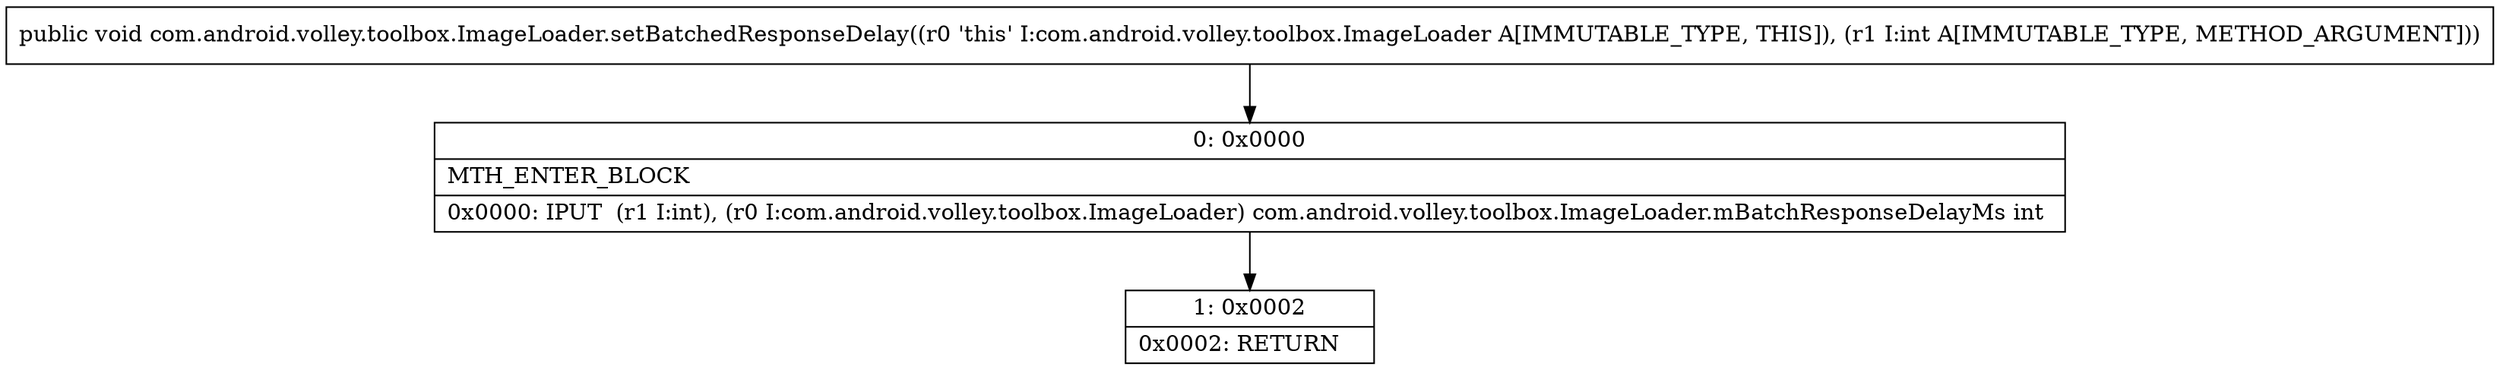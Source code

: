 digraph "CFG forcom.android.volley.toolbox.ImageLoader.setBatchedResponseDelay(I)V" {
Node_0 [shape=record,label="{0\:\ 0x0000|MTH_ENTER_BLOCK\l|0x0000: IPUT  (r1 I:int), (r0 I:com.android.volley.toolbox.ImageLoader) com.android.volley.toolbox.ImageLoader.mBatchResponseDelayMs int \l}"];
Node_1 [shape=record,label="{1\:\ 0x0002|0x0002: RETURN   \l}"];
MethodNode[shape=record,label="{public void com.android.volley.toolbox.ImageLoader.setBatchedResponseDelay((r0 'this' I:com.android.volley.toolbox.ImageLoader A[IMMUTABLE_TYPE, THIS]), (r1 I:int A[IMMUTABLE_TYPE, METHOD_ARGUMENT])) }"];
MethodNode -> Node_0;
Node_0 -> Node_1;
}

